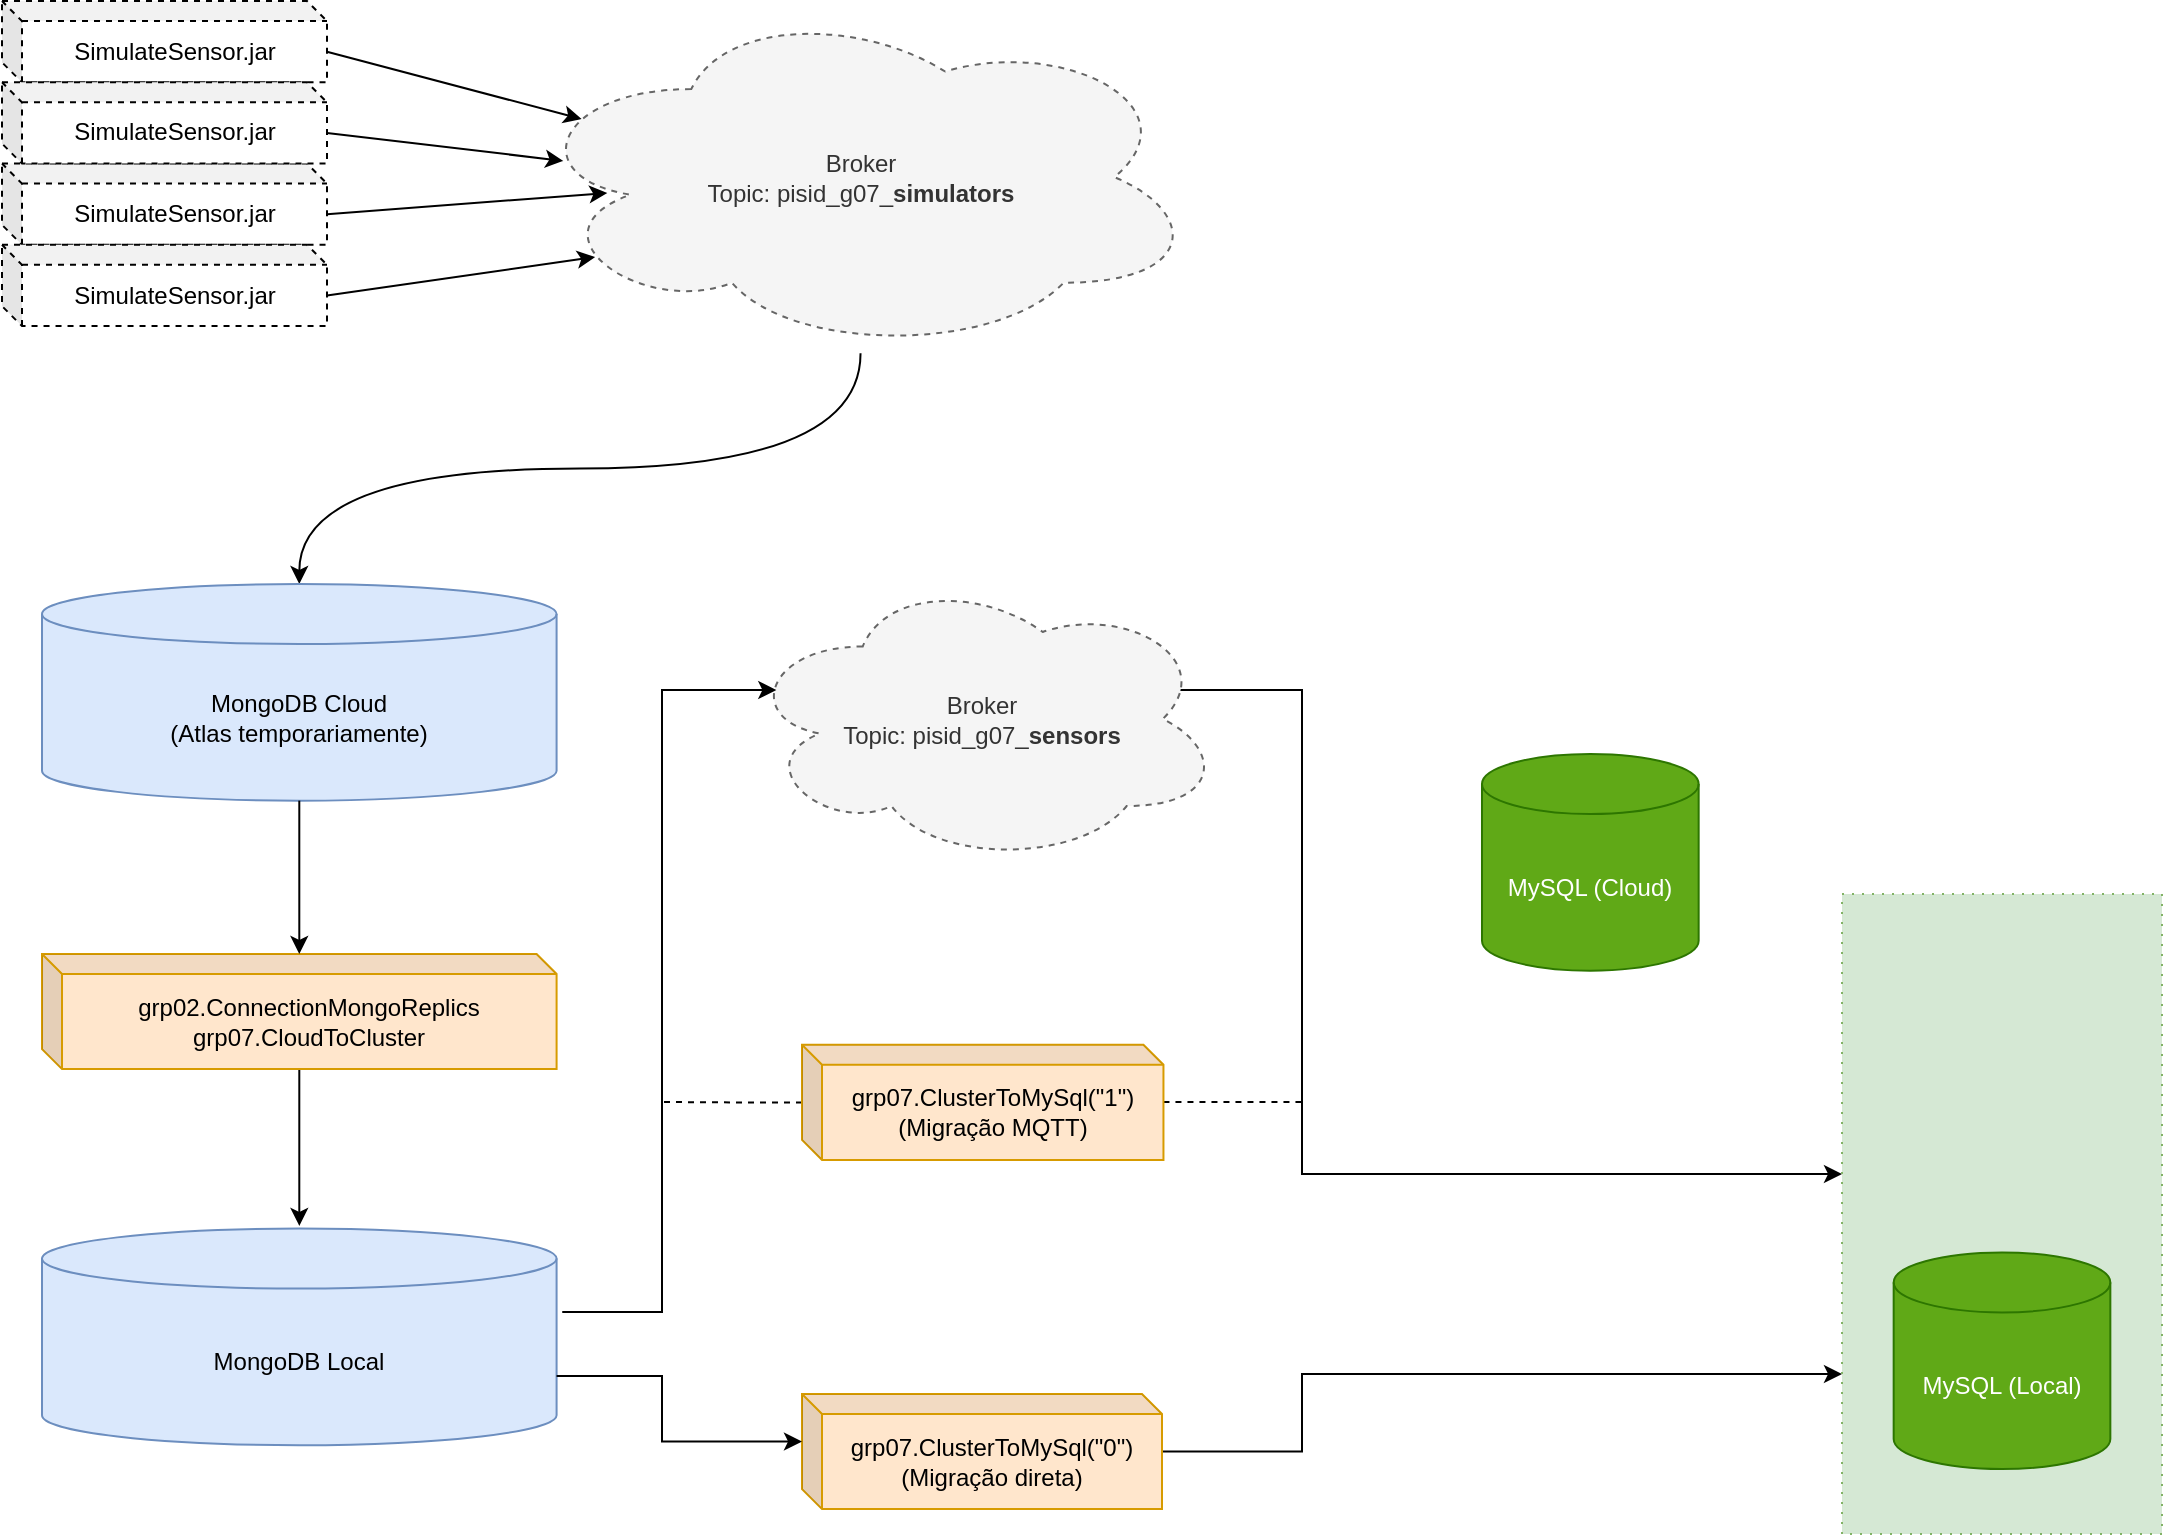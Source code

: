 <mxfile version="14.6.13" type="github">
  <diagram id="prtHgNgQTEPvFCAcTncT" name="Page-1">
    <mxGraphModel dx="1673" dy="941" grid="1" gridSize="10" guides="1" tooltips="1" connect="1" arrows="1" fold="1" page="1" pageScale="1" pageWidth="1169" pageHeight="827" math="0" shadow="0">
      <root>
        <mxCell id="0" />
        <mxCell id="1" parent="0" />
        <mxCell id="mG7DTUGrjtM77zd7hEEh-1" value="Broker&lt;br&gt;Topic: pisid_g07_&lt;b&gt;simulators&lt;/b&gt;" style="ellipse;shape=cloud;whiteSpace=wrap;html=1;dashed=1;fillColor=#f5f5f5;strokeColor=#666666;fontColor=#333333;" parent="1" vertex="1">
          <mxGeometry x="280.002" y="13.54" width="338.542" height="176.042" as="geometry" />
        </mxCell>
        <mxCell id="mG7DTUGrjtM77zd7hEEh-2" value="SimulateSensor.jar" style="shape=cube;whiteSpace=wrap;html=1;boundedLbl=1;backgroundOutline=1;darkOpacity=0.05;darkOpacity2=0.1;dashed=1;size=10;" parent="1" vertex="1">
          <mxGeometry x="20" y="13.542" width="162.5" height="40.625" as="geometry" />
        </mxCell>
        <mxCell id="mG7DTUGrjtM77zd7hEEh-6" value="" style="rounded=0;orthogonalLoop=1;jettySize=auto;html=1;exitX=0;exitY=0;exitDx=162.5;exitDy=25.312;exitPerimeter=0;entryX=0.088;entryY=0.335;entryDx=0;entryDy=0;entryPerimeter=0;" parent="1" source="mG7DTUGrjtM77zd7hEEh-2" target="mG7DTUGrjtM77zd7hEEh-1" edge="1">
          <mxGeometry x="20" as="geometry" />
        </mxCell>
        <mxCell id="mG7DTUGrjtM77zd7hEEh-9" value="" style="edgeStyle=none;rounded=0;orthogonalLoop=1;jettySize=auto;html=1;exitX=0;exitY=0;exitDx=162.5;exitDy=25.312;exitPerimeter=0;entryX=0.126;entryY=0.545;entryDx=0;entryDy=0;entryPerimeter=0;" parent="1" source="mG7DTUGrjtM77zd7hEEh-4" target="mG7DTUGrjtM77zd7hEEh-1" edge="1">
          <mxGeometry x="20" as="geometry" />
        </mxCell>
        <mxCell id="mG7DTUGrjtM77zd7hEEh-4" value="SimulateSensor.jar" style="shape=cube;whiteSpace=wrap;html=1;boundedLbl=1;backgroundOutline=1;darkOpacity=0.05;darkOpacity2=0.1;dashed=1;size=10;" parent="1" vertex="1">
          <mxGeometry x="20" y="94.792" width="162.5" height="40.625" as="geometry" />
        </mxCell>
        <mxCell id="mG7DTUGrjtM77zd7hEEh-10" value="" style="edgeStyle=none;rounded=0;orthogonalLoop=1;jettySize=auto;html=1;exitX=0;exitY=0;exitDx=162.5;exitDy=25.312;exitPerimeter=0;entryX=0.108;entryY=0.727;entryDx=0;entryDy=0;entryPerimeter=0;" parent="1" source="mG7DTUGrjtM77zd7hEEh-5" target="mG7DTUGrjtM77zd7hEEh-1" edge="1">
          <mxGeometry x="20" as="geometry" />
        </mxCell>
        <mxCell id="mG7DTUGrjtM77zd7hEEh-5" value="SimulateSensor.jar" style="shape=cube;whiteSpace=wrap;html=1;boundedLbl=1;backgroundOutline=1;darkOpacity=0.05;darkOpacity2=0.1;dashed=1;size=10;" parent="1" vertex="1">
          <mxGeometry x="20" y="135.417" width="162.5" height="40.625" as="geometry" />
        </mxCell>
        <mxCell id="mG7DTUGrjtM77zd7hEEh-3" value="SimulateSensor.jar" style="shape=cube;whiteSpace=wrap;html=1;boundedLbl=1;backgroundOutline=1;darkOpacity=0.05;darkOpacity2=0.1;dashed=1;size=10;" parent="1" vertex="1">
          <mxGeometry x="20" y="54.167" width="162.5" height="40.625" as="geometry" />
        </mxCell>
        <mxCell id="mG7DTUGrjtM77zd7hEEh-8" value="" style="edgeStyle=none;rounded=0;orthogonalLoop=1;jettySize=auto;html=1;entryX=0.061;entryY=0.454;entryDx=0;entryDy=0;entryPerimeter=0;exitX=0;exitY=0;exitDx=162.5;exitDy=25.312;exitPerimeter=0;" parent="1" source="mG7DTUGrjtM77zd7hEEh-3" target="mG7DTUGrjtM77zd7hEEh-1" edge="1">
          <mxGeometry x="20" as="geometry">
            <mxPoint x="210" y="88" as="sourcePoint" />
          </mxGeometry>
        </mxCell>
        <mxCell id="mG7DTUGrjtM77zd7hEEh-14" value="" style="edgeStyle=orthogonalEdgeStyle;rounded=0;orthogonalLoop=1;jettySize=auto;html=1;curved=1;" parent="1" source="mG7DTUGrjtM77zd7hEEh-1" target="mG7DTUGrjtM77zd7hEEh-11" edge="1">
          <mxGeometry x="20" as="geometry" />
        </mxCell>
        <mxCell id="mG7DTUGrjtM77zd7hEEh-41" value="" style="group" parent="1" vertex="1" connectable="0">
          <mxGeometry x="40.003" y="370.005" width="257.292" height="365.625" as="geometry" />
        </mxCell>
        <mxCell id="mG7DTUGrjtM77zd7hEEh-11" value="MongoDB Cloud&lt;br&gt;(Atlas temporariamente)" style="shape=cylinder3;whiteSpace=wrap;html=1;boundedLbl=1;backgroundOutline=1;size=15;fillColor=#dae8fc;strokeColor=#6c8ebf;" parent="mG7DTUGrjtM77zd7hEEh-41" vertex="1">
          <mxGeometry y="-65.01" width="257.292" height="108.333" as="geometry" />
        </mxCell>
        <mxCell id="mG7DTUGrjtM77zd7hEEh-24" value="MongoDB Local" style="shape=cylinder3;whiteSpace=wrap;html=1;boundedLbl=1;backgroundOutline=1;size=15;fillColor=#dae8fc;strokeColor=#6c8ebf;" parent="mG7DTUGrjtM77zd7hEEh-41" vertex="1">
          <mxGeometry y="257.292" width="257.292" height="108.333" as="geometry" />
        </mxCell>
        <mxCell id="mG7DTUGrjtM77zd7hEEh-32" value="" style="edgeStyle=orthogonalEdgeStyle;curved=1;rounded=0;orthogonalLoop=1;jettySize=auto;html=1;" parent="mG7DTUGrjtM77zd7hEEh-41" source="mG7DTUGrjtM77zd7hEEh-27" edge="1">
          <mxGeometry relative="1" as="geometry">
            <mxPoint x="128.646" y="255.938" as="targetPoint" />
          </mxGeometry>
        </mxCell>
        <mxCell id="mG7DTUGrjtM77zd7hEEh-27" value="grp02.ConnectionMongoReplics&lt;br&gt;grp07.CloudToCluster" style="shape=cube;whiteSpace=wrap;html=1;boundedLbl=1;backgroundOutline=1;darkOpacity=0.05;darkOpacity2=0.1;size=10;fillColor=#ffe6cc;strokeColor=#d79b00;" parent="mG7DTUGrjtM77zd7hEEh-41" vertex="1">
          <mxGeometry y="119.99" width="257.292" height="57.552" as="geometry" />
        </mxCell>
        <mxCell id="mG7DTUGrjtM77zd7hEEh-33" value="" style="edgeStyle=orthogonalEdgeStyle;curved=1;rounded=0;orthogonalLoop=1;jettySize=auto;html=1;" parent="mG7DTUGrjtM77zd7hEEh-41" source="mG7DTUGrjtM77zd7hEEh-11" target="mG7DTUGrjtM77zd7hEEh-27" edge="1">
          <mxGeometry relative="1" as="geometry">
            <mxPoint x="270.834" y="162.5" as="targetPoint" />
          </mxGeometry>
        </mxCell>
        <mxCell id="iG1FyST4VSw2gSxUDnyD-13" style="edgeStyle=orthogonalEdgeStyle;rounded=0;orthogonalLoop=1;jettySize=auto;html=1;" edge="1" parent="1" source="iG1FyST4VSw2gSxUDnyD-7" target="iG1FyST4VSw2gSxUDnyD-10">
          <mxGeometry relative="1" as="geometry">
            <Array as="points">
              <mxPoint x="670" y="739" />
              <mxPoint x="670" y="700" />
            </Array>
          </mxGeometry>
        </mxCell>
        <mxCell id="iG1FyST4VSw2gSxUDnyD-7" value="grp07.ClusterToMySql(&quot;0&quot;)&lt;br&gt;(Migração direta)" style="shape=cube;whiteSpace=wrap;html=1;boundedLbl=1;backgroundOutline=1;darkOpacity=0.05;darkOpacity2=0.1;size=10;fillColor=#ffe6cc;strokeColor=#d79b00;" vertex="1" parent="1">
          <mxGeometry x="420" y="710" width="180" height="57.55" as="geometry" />
        </mxCell>
        <mxCell id="iG1FyST4VSw2gSxUDnyD-16" style="edgeStyle=orthogonalEdgeStyle;rounded=0;orthogonalLoop=1;jettySize=auto;html=1;endArrow=classic;endFill=1;exitX=0.91;exitY=0.4;exitDx=0;exitDy=0;exitPerimeter=0;" edge="1" parent="1" source="iG1FyST4VSw2gSxUDnyD-8" target="iG1FyST4VSw2gSxUDnyD-10">
          <mxGeometry relative="1" as="geometry">
            <Array as="points">
              <mxPoint x="670" y="358" />
              <mxPoint x="670" y="600" />
            </Array>
          </mxGeometry>
        </mxCell>
        <mxCell id="iG1FyST4VSw2gSxUDnyD-8" value="Broker&lt;br&gt;Topic: pisid_g07_&lt;b&gt;sensors&lt;/b&gt;" style="ellipse;shape=cloud;whiteSpace=wrap;html=1;dashed=1;fillColor=#f5f5f5;strokeColor=#666666;fontColor=#333333;" vertex="1" parent="1">
          <mxGeometry x="390.36" y="300" width="240" height="145" as="geometry" />
        </mxCell>
        <mxCell id="iG1FyST4VSw2gSxUDnyD-15" style="edgeStyle=orthogonalEdgeStyle;rounded=0;orthogonalLoop=1;jettySize=auto;html=1;dashed=1;endArrow=none;endFill=0;" edge="1" parent="1" source="iG1FyST4VSw2gSxUDnyD-9">
          <mxGeometry relative="1" as="geometry">
            <mxPoint x="350" y="564" as="targetPoint" />
          </mxGeometry>
        </mxCell>
        <mxCell id="iG1FyST4VSw2gSxUDnyD-19" style="edgeStyle=orthogonalEdgeStyle;rounded=0;orthogonalLoop=1;jettySize=auto;html=1;endArrow=none;endFill=0;dashed=1;" edge="1" parent="1" source="iG1FyST4VSw2gSxUDnyD-9">
          <mxGeometry relative="1" as="geometry">
            <mxPoint x="670" y="564" as="targetPoint" />
            <Array as="points">
              <mxPoint x="650" y="564" />
            </Array>
          </mxGeometry>
        </mxCell>
        <mxCell id="iG1FyST4VSw2gSxUDnyD-9" value="grp07.ClusterToMySql(&quot;1&quot;) &lt;br&gt;(Migração MQTT)" style="shape=cube;whiteSpace=wrap;html=1;boundedLbl=1;backgroundOutline=1;darkOpacity=0.05;darkOpacity2=0.1;size=10;fillColor=#ffe6cc;strokeColor=#d79b00;" vertex="1" parent="1">
          <mxGeometry x="420" y="535.39" width="180.73" height="57.55" as="geometry" />
        </mxCell>
        <mxCell id="iG1FyST4VSw2gSxUDnyD-12" style="edgeStyle=orthogonalEdgeStyle;rounded=0;orthogonalLoop=1;jettySize=auto;html=1;entryX=0;entryY=0;entryDx=0;entryDy=23.775;entryPerimeter=0;exitX=1;exitY=0;exitDx=0;exitDy=73.75;exitPerimeter=0;" edge="1" parent="1" source="mG7DTUGrjtM77zd7hEEh-24" target="iG1FyST4VSw2gSxUDnyD-7">
          <mxGeometry relative="1" as="geometry">
            <Array as="points">
              <mxPoint x="350" y="701" />
              <mxPoint x="350" y="734" />
            </Array>
          </mxGeometry>
        </mxCell>
        <mxCell id="iG1FyST4VSw2gSxUDnyD-14" style="edgeStyle=orthogonalEdgeStyle;rounded=0;orthogonalLoop=1;jettySize=auto;html=1;entryX=0.07;entryY=0.4;entryDx=0;entryDy=0;entryPerimeter=0;exitX=1.011;exitY=0.385;exitDx=0;exitDy=0;exitPerimeter=0;" edge="1" parent="1" source="mG7DTUGrjtM77zd7hEEh-24" target="iG1FyST4VSw2gSxUDnyD-8">
          <mxGeometry relative="1" as="geometry">
            <Array as="points">
              <mxPoint x="350" y="669" />
              <mxPoint x="350" y="358" />
            </Array>
          </mxGeometry>
        </mxCell>
        <mxCell id="iG1FyST4VSw2gSxUDnyD-10" value="" style="rounded=0;whiteSpace=wrap;html=1;fillColor=#d5e8d4;strokeColor=#82b366;dashed=1;dashPattern=1 4;" vertex="1" parent="1">
          <mxGeometry x="940" y="460" width="160" height="320" as="geometry" />
        </mxCell>
        <mxCell id="mG7DTUGrjtM77zd7hEEh-37" value="MySQL (Cloud)" style="shape=cylinder3;whiteSpace=wrap;html=1;boundedLbl=1;backgroundOutline=1;size=15;fillColor=#60a917;strokeColor=#2D7600;fontColor=#ffffff;" parent="1" vertex="1">
          <mxGeometry x="759.996" y="390.0" width="108.334" height="108.333" as="geometry" />
        </mxCell>
        <mxCell id="mG7DTUGrjtM77zd7hEEh-38" value="MySQL (Local)" style="shape=cylinder3;whiteSpace=wrap;html=1;boundedLbl=1;backgroundOutline=1;size=15;fillColor=#60a917;strokeColor=#2D7600;fontColor=#ffffff;" parent="1" vertex="1">
          <mxGeometry x="965.836" y="639.218" width="108.334" height="108.333" as="geometry" />
        </mxCell>
      </root>
    </mxGraphModel>
  </diagram>
</mxfile>

